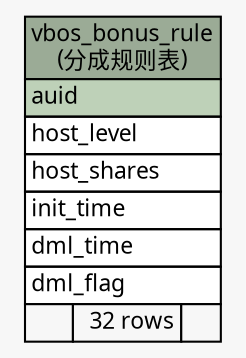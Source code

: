 // dot 2.26.0 on Linux 2.6.32-504.3.3.el6.x86_64
// SchemaSpy rev Unknown
digraph "vbos_bonus_rule" {
  graph [
    rankdir="RL"
    bgcolor="#f7f7f7"
    nodesep="0.18"
    ranksep="0.46"
    fontname="Microsoft YaHei"
    fontsize="11"
  ];
  node [
    fontname="Microsoft YaHei"
    fontsize="11"
    shape="plaintext"
  ];
  edge [
    arrowsize="0.8"
  ];
  "vbos_bonus_rule" [
    label=<
    <TABLE BORDER="0" CELLBORDER="1" CELLSPACING="0" BGCOLOR="#ffffff">
      <TR><TD COLSPAN="3" BGCOLOR="#9bab96" ALIGN="CENTER">vbos_bonus_rule<br/>(分成规则表)</TD></TR>
      <TR><TD PORT="auid" COLSPAN="3" BGCOLOR="#bed1b8" ALIGN="LEFT">auid</TD></TR>
      <TR><TD PORT="host_level" COLSPAN="3" ALIGN="LEFT">host_level</TD></TR>
      <TR><TD PORT="host_shares" COLSPAN="3" ALIGN="LEFT">host_shares</TD></TR>
      <TR><TD PORT="init_time" COLSPAN="3" ALIGN="LEFT">init_time</TD></TR>
      <TR><TD PORT="dml_time" COLSPAN="3" ALIGN="LEFT">dml_time</TD></TR>
      <TR><TD PORT="dml_flag" COLSPAN="3" ALIGN="LEFT">dml_flag</TD></TR>
      <TR><TD ALIGN="LEFT" BGCOLOR="#f7f7f7">  </TD><TD ALIGN="RIGHT" BGCOLOR="#f7f7f7">32 rows</TD><TD ALIGN="RIGHT" BGCOLOR="#f7f7f7">  </TD></TR>
    </TABLE>>
    URL="tables/vbos_bonus_rule.html"
    tooltip="vbos_bonus_rule"
  ];
}
